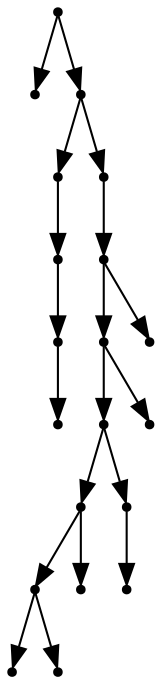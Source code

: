 digraph {
  19 [shape=point];
  0 [shape=point];
  18 [shape=point];
  4 [shape=point];
  3 [shape=point];
  2 [shape=point];
  1 [shape=point];
  17 [shape=point];
  16 [shape=point];
  14 [shape=point];
  12 [shape=point];
  9 [shape=point];
  7 [shape=point];
  5 [shape=point];
  6 [shape=point];
  8 [shape=point];
  11 [shape=point];
  10 [shape=point];
  13 [shape=point];
  15 [shape=point];
19 -> 0;
19 -> 18;
18 -> 4;
4 -> 3;
3 -> 2;
2 -> 1;
18 -> 17;
17 -> 16;
16 -> 14;
14 -> 12;
12 -> 9;
9 -> 7;
7 -> 5;
7 -> 6;
9 -> 8;
12 -> 11;
11 -> 10;
14 -> 13;
16 -> 15;
}
